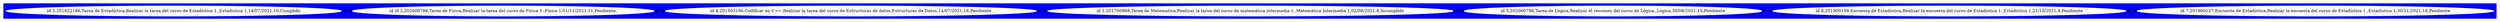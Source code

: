 digraph G {rankdir="LR";subgraph cluster_0 {style=filled;color=blue;node [style=filled,color=white];a0[ label ="id 3,201822186,Tarea de Estadística,Realizar la tarea del curso de Estadística 1.,Estadística 1,14/07/2021,10,Cumplido"]a1[ label ="id id 2,202000786,Tarea de Fisica,Realizar la tarea del curso de Física 1.,Física 1,01/11/2021,11,Pendiente,"]a2[ label ="id 4,201503186,Codificar en C++,Realizar la tarea del curso de Estructuras de datos,Estructuras de Datos,14/07/2021,16,Pendiente"]a3[ label ="id 1,201700888,Tarea de Matematica,Realizar la tarea del curso de matemática intermedia 1.,Matemática Intermedia 1,02/08/2021,8,Incumplido"]a4[ label ="id 5,202000786,Tarea de Lógica,Realizar el resumen del curso de Lógica.,Lógica,30/08/2021,15,Pendiente"]a5[ label ="id 6,201900159,Encuesta de Estadística,Realizar la encuesta del curso de Estadística 1.,Estadística 1,21/10/2021,9,Pendiente"]a6[ label ="id 7,201900127,Encuesta de Estadística,Realizar la encuesta del curso de Estadística 1.,Estadística 1,30/11/2021,16,Pendiente"]a0->a1->a2->a3->a4->a5->a6[dir="both"];}}